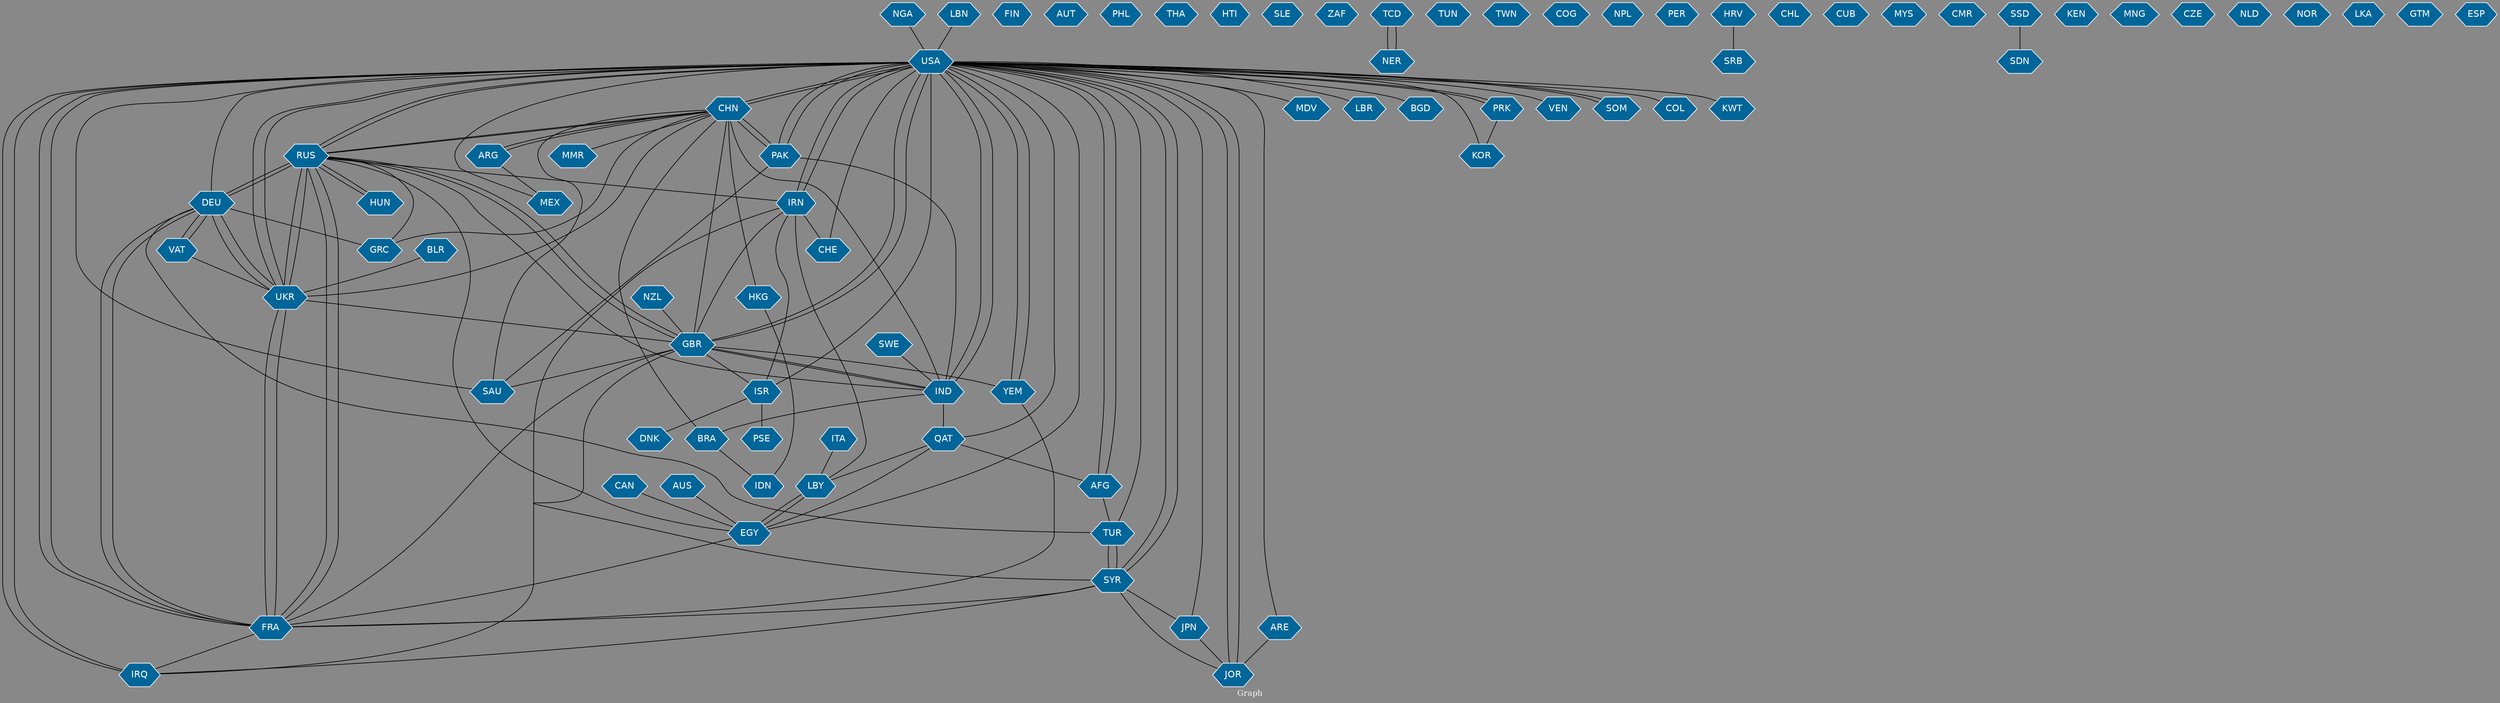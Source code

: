 // Countries together in item graph
graph {
	graph [bgcolor="#888888" fontcolor=white fontsize=12 label="Graph" outputorder=edgesfirst overlap=prism]
	node [color=white fillcolor="#006699" fontcolor=white fontname=Helvetica shape=hexagon style=filled]
	edge [arrowhead=open color=black fontcolor=white fontname=Courier fontsize=12]
		USA [label=USA]
		CHN [label=CHN]
		ARG [label=ARG]
		GBR [label=GBR]
		FIN [label=FIN]
		AUT [label=AUT]
		PHL [label=PHL]
		CAN [label=CAN]
		THA [label=THA]
		RUS [label=RUS]
		HTI [label=HTI]
		IND [label=IND]
		IRQ [label=IRQ]
		NGA [label=NGA]
		UKR [label=UKR]
		SLE [label=SLE]
		ZAF [label=ZAF]
		AFG [label=AFG]
		IRN [label=IRN]
		LBN [label=LBN]
		SYR [label=SYR]
		MDV [label=MDV]
		JPN [label=JPN]
		PAK [label=PAK]
		TCD [label=TCD]
		NER [label=NER]
		TUN [label=TUN]
		JOR [label=JOR]
		SAU [label=SAU]
		YEM [label=YEM]
		FRA [label=FRA]
		DNK [label=DNK]
		LBR [label=LBR]
		TWN [label=TWN]
		VAT [label=VAT]
		BGD [label=BGD]
		BRA [label=BRA]
		ISR [label=ISR]
		COG [label=COG]
		NPL [label=NPL]
		PER [label=PER]
		AUS [label=AUS]
		CHE [label=CHE]
		HRV [label=HRV]
		SRB [label=SRB]
		EGY [label=EGY]
		CHL [label=CHL]
		LBY [label=LBY]
		GRC [label=GRC]
		DEU [label=DEU]
		MMR [label=MMR]
		IDN [label=IDN]
		MEX [label=MEX]
		ARE [label=ARE]
		CUB [label=CUB]
		MYS [label=MYS]
		NZL [label=NZL]
		PRK [label=PRK]
		CMR [label=CMR]
		KOR [label=KOR]
		TUR [label=TUR]
		HUN [label=HUN]
		QAT [label=QAT]
		HKG [label=HKG]
		VEN [label=VEN]
		PSE [label=PSE]
		SWE [label=SWE]
		SOM [label=SOM]
		SDN [label=SDN]
		ITA [label=ITA]
		KEN [label=KEN]
		MNG [label=MNG]
		CZE [label=CZE]
		NLD [label=NLD]
		SSD [label=SSD]
		COL [label=COL]
		NOR [label=NOR]
		LKA [label=LKA]
		GTM [label=GTM]
		BLR [label=BLR]
		ESP [label=ESP]
		KWT [label=KWT]
			UKR -- FRA [weight=2]
			TUR -- SYR [weight=2]
			SYR -- TUR [weight=1]
			USA -- TUR [weight=1]
			GBR -- YEM [weight=1]
			JPN -- JOR [weight=1]
			USA -- COL [weight=1]
			CHN -- SAU [weight=1]
			TUR -- DEU [weight=2]
			USA -- SOM [weight=1]
			AFG -- USA [weight=2]
			IND -- GBR [weight=1]
			HRV -- SRB [weight=1]
			RUS -- DEU [weight=2]
			IRN -- ISR [weight=2]
			IRN -- LBY [weight=1]
			RUS -- IRN [weight=1]
			JOR -- SYR [weight=1]
			BRA -- IDN [weight=1]
			USA -- YEM [weight=1]
			PAK -- CHN [weight=2]
			CHN -- BRA [weight=1]
			PAK -- IND [weight=1]
			PRK -- USA [weight=1]
			ARG -- CHN [weight=1]
			CHN -- GRC [weight=1]
			USA -- IRN [weight=2]
			YEM -- FRA [weight=1]
			AUS -- EGY [weight=3]
			USA -- AFG [weight=2]
			DEU -- RUS [weight=1]
			CHN -- USA [weight=1]
			USA -- LBR [weight=1]
			BLR -- UKR [weight=2]
			QAT -- USA [weight=1]
			CHN -- ARG [weight=2]
			GBR -- CHN [weight=1]
			USA -- CHE [weight=1]
			IND -- USA [weight=3]
			RUS -- IND [weight=1]
			CHN -- IND [weight=1]
			USA -- ARE [weight=1]
			GBR -- ISR [weight=1]
			USA -- SYR [weight=3]
			IND -- BRA [weight=1]
			USA -- IRQ [weight=2]
			EGY -- USA [weight=1]
			USA -- UKR [weight=4]
			GBR -- IND [weight=3]
			EGY -- FRA [weight=1]
			ARE -- JOR [weight=2]
			DEU -- UKR [weight=3]
			USA -- RUS [weight=1]
			DEU -- VAT [weight=1]
			QAT -- AFG [weight=1]
			DEU -- GRC [weight=2]
			VAT -- UKR [weight=1]
			RUS -- HUN [weight=1]
			UKR -- USA [weight=6]
			GBR -- RUS [weight=1]
			FRA -- DEU [weight=2]
			USA -- KOR [weight=1]
			USA -- KWT [weight=1]
			HKG -- IDN [weight=1]
			GRC -- RUS [weight=2]
			FRA -- USA [weight=1]
			DEU -- FRA [weight=2]
			RUS -- GBR [weight=2]
			ISR -- PSE [weight=1]
			CAN -- EGY [weight=1]
			PAK -- USA [weight=2]
			SWE -- IND [weight=1]
			IRN -- IRQ [weight=1]
			IND -- QAT [weight=1]
			ISR -- DNK [weight=2]
			UKR -- DEU [weight=5]
			GBR -- FRA [weight=1]
			NGA -- USA [weight=1]
			CHN -- MMR [weight=1]
			NZL -- GBR [weight=1]
			UKR -- GBR [weight=1]
			USA -- BGD [weight=2]
			USA -- JPN [weight=1]
			USA -- MEX [weight=1]
			SYR -- JPN [weight=1]
			GBR -- SAU [weight=1]
			CHN -- UKR [weight=1]
			PRK -- KOR [weight=1]
			RUS -- UKR [weight=7]
			USA -- FRA [weight=2]
			FRA -- RUS [weight=2]
			IRN -- USA [weight=2]
			IRN -- GBR [weight=1]
			LBY -- EGY [weight=2]
			EGY -- LBY [weight=2]
			GBR -- USA [weight=1]
			USA -- DEU [weight=2]
			USA -- PAK [weight=1]
			USA -- PRK [weight=1]
			USA -- ISR [weight=1]
			SYR -- USA [weight=4]
			SYR -- IRQ [weight=2]
			UKR -- RUS [weight=13]
			ITA -- LBY [weight=1]
			IRN -- CHE [weight=2]
			RUS -- FRA [weight=1]
			IRQ -- USA [weight=2]
			QAT -- EGY [weight=1]
			SSD -- SDN [weight=1]
			LBN -- USA [weight=1]
			FRA -- IRQ [weight=1]
			TCD -- NER [weight=1]
			HUN -- RUS [weight=1]
			USA -- IND [weight=4]
			AFG -- TUR [weight=1]
			YEM -- USA [weight=3]
			CHN -- RUS [weight=1]
			ARG -- MEX [weight=1]
			RUS -- USA [weight=4]
			SOM -- USA [weight=1]
			USA -- VEN [weight=1]
			PAK -- SAU [weight=1]
			RUS -- EGY [weight=1]
			VAT -- DEU [weight=1]
			USA -- CHN [weight=5]
			SYR -- FRA [weight=2]
			JOR -- USA [weight=1]
			USA -- MDV [weight=1]
			QAT -- LBY [weight=1]
			SYR -- GBR [weight=3]
			CHN -- PAK [weight=3]
			USA -- GBR [weight=2]
			FRA -- UKR [weight=2]
			USA -- JOR [weight=3]
			RUS -- CHN [weight=1]
			NER -- TCD [weight=1]
			CHN -- HKG [weight=1]
			SAU -- USA [weight=1]
}